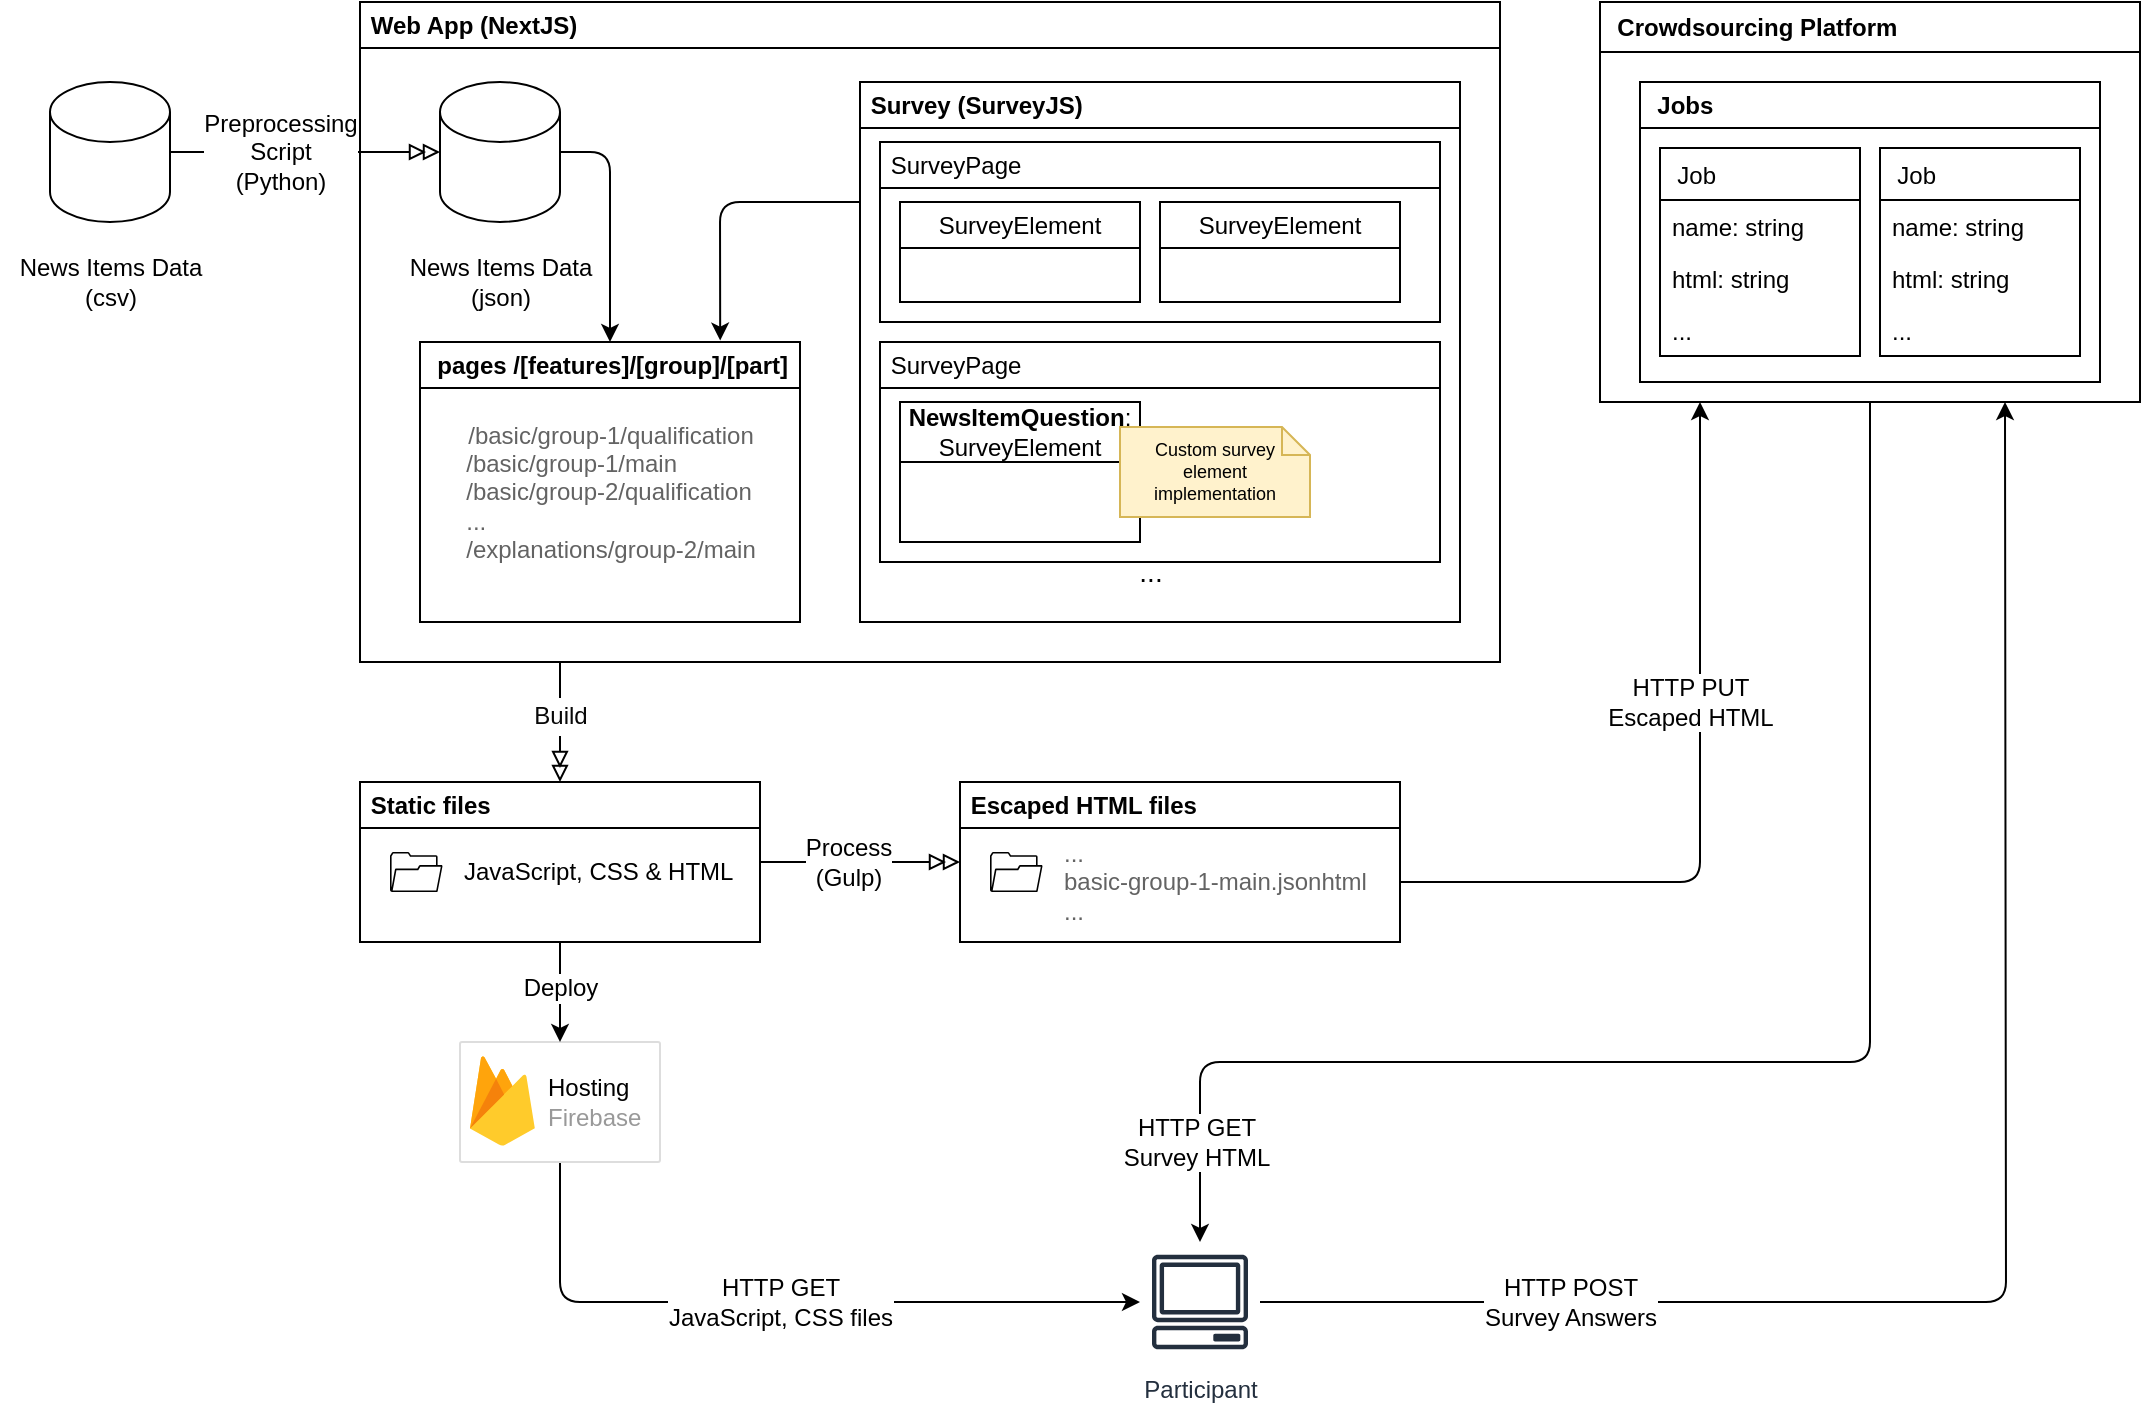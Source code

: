 <mxfile>
    <diagram id="t5AuBy6BMTJjh7pPMlXW" name="Page-1">
        <mxGraphModel dx="1647" dy="1044" grid="1" gridSize="10" guides="1" tooltips="1" connect="1" arrows="1" fold="1" page="1" pageScale="1" pageWidth="1100" pageHeight="850" math="0" shadow="0">
            <root>
                <mxCell id="0"/>
                <mxCell id="1" parent="0"/>
                <mxCell id="100" style="edgeStyle=none;html=1;fontFamily=Helvetica;fontSize=12;fontColor=#000000;endArrow=classic;endFill=1;" edge="1" parent="1" source="14" target="76">
                    <mxGeometry relative="1" as="geometry">
                        <Array as="points">
                            <mxPoint x="295" y="735"/>
                        </Array>
                    </mxGeometry>
                </mxCell>
                <mxCell id="14" value="" style="strokeColor=#dddddd;shadow=0;strokeWidth=1;rounded=1;absoluteArcSize=1;arcSize=2;" vertex="1" parent="1">
                    <mxGeometry x="245" y="605" width="100" height="60" as="geometry"/>
                </mxCell>
                <mxCell id="15" value="&lt;font color=&quot;#000000&quot;&gt;Hosting&lt;/font&gt;&lt;br&gt;Firebase" style="sketch=0;dashed=0;connectable=0;html=1;fillColor=#5184F3;strokeColor=none;shape=mxgraph.gcp2.firebase;part=1;labelPosition=right;verticalLabelPosition=middle;align=left;verticalAlign=middle;spacingLeft=5;fontColor=#999999;fontSize=12;" vertex="1" parent="14">
                    <mxGeometry width="32.4" height="45" relative="1" as="geometry">
                        <mxPoint x="5" y="7" as="offset"/>
                    </mxGeometry>
                </mxCell>
                <mxCell id="41" style="edgeStyle=none;html=1;fontSize=12;fontColor=#636363;endArrow=doubleBlock;endFill=0;entryX=0.5;entryY=0;entryDx=0;entryDy=0;" edge="1" parent="1" target="65">
                    <mxGeometry relative="1" as="geometry">
                        <mxPoint x="480" y="485" as="targetPoint"/>
                        <mxPoint x="295" y="415" as="sourcePoint"/>
                    </mxGeometry>
                </mxCell>
                <mxCell id="42" value="&lt;div style=&quot;font-weight: normal; font-size: 12px; line-height: 19px;&quot;&gt;&lt;span style=&quot;font-size: 12px;&quot;&gt;Build&lt;/span&gt;&lt;/div&gt;" style="edgeLabel;html=1;align=center;verticalAlign=middle;resizable=0;points=[];fontSize=12;fontColor=#080808;fontStyle=1;labelBackgroundColor=default;" vertex="1" connectable="0" parent="41">
                    <mxGeometry x="-0.252" relative="1" as="geometry">
                        <mxPoint y="4" as="offset"/>
                    </mxGeometry>
                </mxCell>
                <mxCell id="16" value="&amp;nbsp;Web App (NextJS)" style="swimlane;whiteSpace=wrap;html=1;collapsible=0;align=left;" vertex="1" parent="1">
                    <mxGeometry x="195" y="85" width="570" height="330" as="geometry"/>
                </mxCell>
                <mxCell id="5" value="News Items Data&lt;br&gt;(json)" style="text;html=1;align=center;verticalAlign=middle;resizable=0;points=[];autosize=1;strokeColor=none;fillColor=none;" vertex="1" parent="16">
                    <mxGeometry x="15" y="120" width="110" height="40" as="geometry"/>
                </mxCell>
                <mxCell id="39" style="edgeStyle=none;html=1;entryX=0.79;entryY=-0.005;entryDx=0;entryDy=0;fontSize=12;endArrow=classic;endFill=1;entryPerimeter=0;" edge="1" parent="16" target="35">
                    <mxGeometry relative="1" as="geometry">
                        <mxPoint x="250" y="100" as="sourcePoint"/>
                        <Array as="points">
                            <mxPoint x="180" y="100"/>
                        </Array>
                    </mxGeometry>
                </mxCell>
                <mxCell id="17" value="&amp;nbsp;Survey (SurveyJS)" style="swimlane;whiteSpace=wrap;html=1;collapsible=0;align=left;" vertex="1" parent="16">
                    <mxGeometry x="250" y="40" width="300" height="270" as="geometry">
                        <mxRectangle x="330" y="180" width="150" height="30" as="alternateBounds"/>
                    </mxGeometry>
                </mxCell>
                <mxCell id="19" value="&amp;nbsp;SurveyPage" style="swimlane;whiteSpace=wrap;html=1;align=left;swimlaneLine=1;swimlaneHead=1;allowArrows=1;collapsible=0;fontStyle=0" vertex="1" parent="17">
                    <mxGeometry x="10" y="30" width="280" height="90" as="geometry"/>
                </mxCell>
                <mxCell id="24" value="SurveyElement" style="swimlane;whiteSpace=wrap;html=1;fontSize=12;expand=1;collapsible=0;fontStyle=0" vertex="1" parent="19">
                    <mxGeometry x="140" y="30" width="120" height="50" as="geometry"/>
                </mxCell>
                <mxCell id="23" value="SurveyElement" style="swimlane;whiteSpace=wrap;html=1;fontSize=12;expand=1;collapsible=0;fontStyle=0" vertex="1" parent="19">
                    <mxGeometry x="10" y="30" width="120" height="50" as="geometry"/>
                </mxCell>
                <mxCell id="20" value="&amp;nbsp;SurveyPage" style="swimlane;whiteSpace=wrap;html=1;align=left;swimlaneLine=1;swimlaneHead=1;allowArrows=1;collapsible=0;fontStyle=0" vertex="1" parent="17">
                    <mxGeometry x="10" y="130" width="280" height="110" as="geometry"/>
                </mxCell>
                <mxCell id="26" value="&lt;b&gt;NewsItemQuestion&lt;/b&gt;: SurveyElement" style="swimlane;whiteSpace=wrap;html=1;fontSize=12;expand=1;collapsible=0;fontStyle=0;startSize=30;" vertex="1" parent="20">
                    <mxGeometry x="10" y="30" width="120" height="70" as="geometry"/>
                </mxCell>
                <mxCell id="25" value="..." style="text;html=1;align=center;verticalAlign=middle;resizable=0;points=[];autosize=1;strokeColor=none;fillColor=none;fontSize=12;" vertex="1" parent="20">
                    <mxGeometry x="190" y="40" width="30" height="30" as="geometry"/>
                </mxCell>
                <mxCell id="32" value="Custom survey element implementation" style="shape=note2;boundedLbl=1;whiteSpace=wrap;html=1;size=14;verticalAlign=middle;align=center;fontSize=9;fillColor=#fff2cc;strokeColor=#d6b656;" vertex="1" parent="20">
                    <mxGeometry x="120" y="42.5" width="95" height="45" as="geometry"/>
                </mxCell>
                <mxCell id="22" value="..." style="text;html=1;align=center;verticalAlign=middle;resizable=0;points=[];autosize=1;strokeColor=none;fillColor=none;fontSize=14;" vertex="1" parent="17">
                    <mxGeometry x="125" y="230" width="40" height="30" as="geometry"/>
                </mxCell>
                <mxCell id="36" style="edgeStyle=none;html=1;entryX=0.5;entryY=0;entryDx=0;entryDy=0;fontSize=12;endArrow=classic;endFill=1;" edge="1" parent="16" source="4" target="35">
                    <mxGeometry relative="1" as="geometry">
                        <Array as="points">
                            <mxPoint x="125" y="75"/>
                        </Array>
                    </mxGeometry>
                </mxCell>
                <mxCell id="4" value="" style="shape=cylinder3;whiteSpace=wrap;html=1;boundedLbl=1;backgroundOutline=1;size=15;" vertex="1" parent="16">
                    <mxGeometry x="40" y="40" width="60" height="70" as="geometry"/>
                </mxCell>
                <mxCell id="35" value="&amp;nbsp; pages /[features]/[group]/[part]" style="swimlane;whiteSpace=wrap;html=1;fontSize=12;collapsible=0;align=left;" vertex="1" parent="16">
                    <mxGeometry x="30" y="170" width="190" height="140" as="geometry"/>
                </mxCell>
                <mxCell id="40" value="/basic/group-1/qualification&lt;br&gt;&lt;div style=&quot;text-align: left;&quot;&gt;&lt;span style=&quot;background-color: initial;&quot;&gt;/basic/group-1/main&lt;/span&gt;&lt;/div&gt;&lt;div style=&quot;text-align: left;&quot;&gt;&lt;span style=&quot;background-color: initial;&quot;&gt;/basic/group-2/qualification&lt;/span&gt;&lt;/div&gt;&lt;div style=&quot;text-align: left;&quot;&gt;...&lt;/div&gt;&lt;div style=&quot;text-align: left;&quot;&gt;/explanations/group-2/main&lt;/div&gt;" style="text;html=1;align=center;verticalAlign=middle;resizable=0;points=[];autosize=1;strokeColor=none;fillColor=none;fontSize=12;fontColor=#636363;" vertex="1" parent="35">
                    <mxGeometry x="10" y="30" width="170" height="90" as="geometry"/>
                </mxCell>
                <mxCell id="31" value="" style="group" vertex="1" connectable="0" parent="1">
                    <mxGeometry x="15" y="125" width="110" height="120" as="geometry"/>
                </mxCell>
                <mxCell id="2" value="" style="shape=cylinder3;whiteSpace=wrap;html=1;boundedLbl=1;backgroundOutline=1;size=15;" vertex="1" parent="31">
                    <mxGeometry x="25" width="60" height="70" as="geometry"/>
                </mxCell>
                <mxCell id="3" value="News Items Data&lt;br&gt;(csv)" style="text;html=1;align=center;verticalAlign=middle;resizable=0;points=[];autosize=1;strokeColor=none;fillColor=none;" vertex="1" parent="31">
                    <mxGeometry y="80" width="110" height="40" as="geometry"/>
                </mxCell>
                <mxCell id="6" style="edgeStyle=none;html=1;endArrow=doubleBlock;endFill=0;" edge="1" parent="1" source="2" target="4">
                    <mxGeometry relative="1" as="geometry"/>
                </mxCell>
                <mxCell id="11" value="Preprocessing &lt;br style=&quot;font-size: 12px;&quot;&gt;Script&lt;br style=&quot;font-size: 12px;&quot;&gt;(Python)" style="edgeLabel;html=1;align=center;verticalAlign=middle;resizable=0;points=[];fontSize=12;" vertex="1" connectable="0" parent="6">
                    <mxGeometry x="-0.213" y="-1" relative="1" as="geometry">
                        <mxPoint x="2" y="-1" as="offset"/>
                    </mxGeometry>
                </mxCell>
                <mxCell id="78" style="edgeStyle=none;html=1;entryX=0.5;entryY=0;entryDx=0;entryDy=0;fontFamily=Helvetica;fontSize=12;fontColor=#000000;endArrow=classic;endFill=1;" edge="1" parent="1" source="65" target="14">
                    <mxGeometry relative="1" as="geometry"/>
                </mxCell>
                <mxCell id="79" value="Deploy" style="edgeLabel;html=1;align=center;verticalAlign=middle;resizable=0;points=[];fontSize=12;fontFamily=Helvetica;fontColor=#000000;" vertex="1" connectable="0" parent="78">
                    <mxGeometry x="0.24" y="1" relative="1" as="geometry">
                        <mxPoint x="-1" y="-8" as="offset"/>
                    </mxGeometry>
                </mxCell>
                <mxCell id="83" style="edgeStyle=none;html=1;entryX=0;entryY=0.5;entryDx=0;entryDy=0;fontFamily=Helvetica;fontSize=12;fontColor=#000000;endArrow=doubleBlock;endFill=0;" edge="1" parent="1" source="65" target="80">
                    <mxGeometry relative="1" as="geometry"/>
                </mxCell>
                <mxCell id="84" value="Process&lt;br&gt;(Gulp)" style="edgeLabel;html=1;align=center;verticalAlign=middle;resizable=0;points=[];fontSize=12;fontFamily=Helvetica;fontColor=#000000;" vertex="1" connectable="0" parent="83">
                    <mxGeometry x="-0.301" y="-2" relative="1" as="geometry">
                        <mxPoint x="9" y="-2" as="offset"/>
                    </mxGeometry>
                </mxCell>
                <mxCell id="65" value="&amp;nbsp;Static files" style="swimlane;whiteSpace=wrap;html=1;labelBackgroundColor=none;fontFamily=Helvetica;fontSize=12;fontColor=#000000;fillColor=default;align=left;collapsible=0;" vertex="1" parent="1">
                    <mxGeometry x="195" y="475" width="200" height="80" as="geometry"/>
                </mxCell>
                <mxCell id="67" value="" style="sketch=0;pointerEvents=1;shadow=0;dashed=0;html=1;strokeColor=none;fillColor=#000000;aspect=fixed;labelPosition=center;verticalLabelPosition=bottom;verticalAlign=top;align=center;outlineConnect=0;shape=mxgraph.vvd.folder;labelBackgroundColor=none;fontFamily=Helvetica;fontSize=12;fontColor=#000000;" vertex="1" parent="65">
                    <mxGeometry x="15" y="35" width="26.31" height="20" as="geometry"/>
                </mxCell>
                <mxCell id="69" value="JavaScript, CSS &amp;amp; HTML" style="text;html=1;align=left;verticalAlign=middle;resizable=0;points=[];autosize=1;strokeColor=none;fillColor=none;fontSize=12;fontFamily=Helvetica;fontColor=#000000;labelBackgroundColor=none;" vertex="1" parent="65">
                    <mxGeometry x="50" y="30" width="160" height="30" as="geometry"/>
                </mxCell>
                <mxCell id="104" style="edgeStyle=none;html=1;entryX=0.75;entryY=1;entryDx=0;entryDy=0;fontFamily=Helvetica;fontSize=12;fontColor=#000000;endArrow=classic;endFill=1;" edge="1" parent="1" source="76" target="77">
                    <mxGeometry relative="1" as="geometry">
                        <Array as="points">
                            <mxPoint x="1018" y="735"/>
                        </Array>
                    </mxGeometry>
                </mxCell>
                <mxCell id="105" value="HTTP POST&lt;br&gt;Survey Answers" style="edgeLabel;html=1;align=center;verticalAlign=middle;resizable=0;points=[];fontSize=12;fontFamily=Helvetica;fontColor=#000000;" vertex="1" connectable="0" parent="104">
                    <mxGeometry x="-0.623" y="-5" relative="1" as="geometry">
                        <mxPoint y="-5" as="offset"/>
                    </mxGeometry>
                </mxCell>
                <mxCell id="76" value="Participant" style="sketch=0;outlineConnect=0;fontColor=#232F3E;gradientColor=none;strokeColor=#232F3E;fillColor=none;dashed=0;verticalLabelPosition=bottom;verticalAlign=top;align=center;fontSize=12;fontStyle=0;aspect=fixed;shape=mxgraph.aws4.resourceIcon;resIcon=mxgraph.aws4.client;labelBackgroundColor=none;strokeWidth=1;fontFamily=Helvetica;labelBorderColor=none;html=1;" vertex="1" parent="1">
                    <mxGeometry x="585" y="705" width="60" height="60" as="geometry"/>
                </mxCell>
                <mxCell id="102" style="edgeStyle=none;html=1;fontFamily=Helvetica;fontSize=12;fontColor=#000000;endArrow=classic;endFill=1;" edge="1" parent="1" source="77" target="76">
                    <mxGeometry relative="1" as="geometry">
                        <Array as="points">
                            <mxPoint x="950" y="615"/>
                            <mxPoint x="615" y="615"/>
                        </Array>
                    </mxGeometry>
                </mxCell>
                <mxCell id="103" value="HTTP GET&lt;br&gt;Survey HTML" style="edgeLabel;html=1;align=center;verticalAlign=middle;resizable=0;points=[];fontSize=12;fontFamily=Helvetica;fontColor=#000000;" vertex="1" connectable="0" parent="102">
                    <mxGeometry x="0.866" y="-2" relative="1" as="geometry">
                        <mxPoint as="offset"/>
                    </mxGeometry>
                </mxCell>
                <mxCell id="77" value="&amp;nbsp; Crowdsourcing Platform" style="swimlane;whiteSpace=wrap;html=1;labelBackgroundColor=none;strokeColor=default;strokeWidth=1;fontFamily=Helvetica;fontSize=12;fontColor=#000000;fillColor=none;expand=1;collapsible=0;align=left;startSize=25;" vertex="1" parent="1">
                    <mxGeometry x="815" y="85" width="270" height="200" as="geometry"/>
                </mxCell>
                <mxCell id="86" value="&amp;nbsp; Jobs" style="swimlane;whiteSpace=wrap;html=1;shadow=0;labelBackgroundColor=none;strokeColor=default;strokeWidth=1;fontFamily=Helvetica;fontSize=12;fontColor=#000000;fillColor=none;collapsible=0;align=left;" vertex="1" parent="77">
                    <mxGeometry x="20" y="40" width="230" height="150" as="geometry"/>
                </mxCell>
                <mxCell id="90" value="  Job" style="swimlane;fontStyle=0;childLayout=stackLayout;horizontal=1;startSize=26;fillColor=none;horizontalStack=0;resizeParent=1;resizeParentMax=0;resizeLast=0;collapsible=0;marginBottom=0;shadow=0;labelBackgroundColor=none;strokeColor=default;strokeWidth=1;fontFamily=Helvetica;fontSize=12;fontColor=#000000;align=left;" vertex="1" parent="86">
                    <mxGeometry x="10" y="33" width="100" height="104" as="geometry"/>
                </mxCell>
                <mxCell id="91" value="name: string" style="text;strokeColor=none;fillColor=none;align=left;verticalAlign=top;spacingLeft=4;spacingRight=4;overflow=hidden;rotatable=0;points=[[0,0.5],[1,0.5]];portConstraint=eastwest;shadow=0;labelBackgroundColor=none;strokeWidth=1;fontFamily=Helvetica;fontSize=12;fontColor=#000000;" vertex="1" parent="90">
                    <mxGeometry y="26" width="100" height="26" as="geometry"/>
                </mxCell>
                <mxCell id="92" value="html: string" style="text;strokeColor=none;fillColor=none;align=left;verticalAlign=top;spacingLeft=4;spacingRight=4;overflow=hidden;rotatable=0;points=[[0,0.5],[1,0.5]];portConstraint=eastwest;shadow=0;labelBackgroundColor=none;strokeWidth=1;fontFamily=Helvetica;fontSize=12;fontColor=#000000;" vertex="1" parent="90">
                    <mxGeometry y="52" width="100" height="26" as="geometry"/>
                </mxCell>
                <mxCell id="93" value="..." style="text;strokeColor=none;fillColor=none;align=left;verticalAlign=top;spacingLeft=4;spacingRight=4;overflow=hidden;rotatable=0;points=[[0,0.5],[1,0.5]];portConstraint=eastwest;shadow=0;labelBackgroundColor=none;strokeWidth=1;fontFamily=Helvetica;fontSize=12;fontColor=#000000;" vertex="1" parent="90">
                    <mxGeometry y="78" width="100" height="26" as="geometry"/>
                </mxCell>
                <mxCell id="94" value="  Job" style="swimlane;fontStyle=0;childLayout=stackLayout;horizontal=1;startSize=26;fillColor=none;horizontalStack=0;resizeParent=1;resizeParentMax=0;resizeLast=0;collapsible=0;marginBottom=0;shadow=0;labelBackgroundColor=none;strokeColor=default;strokeWidth=1;fontFamily=Helvetica;fontSize=12;fontColor=#000000;align=left;" vertex="1" parent="86">
                    <mxGeometry x="120" y="33" width="100" height="104" as="geometry"/>
                </mxCell>
                <mxCell id="95" value="name: string" style="text;strokeColor=none;fillColor=none;align=left;verticalAlign=top;spacingLeft=4;spacingRight=4;overflow=hidden;rotatable=0;points=[[0,0.5],[1,0.5]];portConstraint=eastwest;shadow=0;labelBackgroundColor=none;strokeWidth=1;fontFamily=Helvetica;fontSize=12;fontColor=#000000;" vertex="1" parent="94">
                    <mxGeometry y="26" width="100" height="26" as="geometry"/>
                </mxCell>
                <mxCell id="96" value="html: string" style="text;strokeColor=none;fillColor=none;align=left;verticalAlign=top;spacingLeft=4;spacingRight=4;overflow=hidden;rotatable=0;points=[[0,0.5],[1,0.5]];portConstraint=eastwest;shadow=0;labelBackgroundColor=none;strokeWidth=1;fontFamily=Helvetica;fontSize=12;fontColor=#000000;" vertex="1" parent="94">
                    <mxGeometry y="52" width="100" height="26" as="geometry"/>
                </mxCell>
                <mxCell id="97" value="..." style="text;strokeColor=none;fillColor=none;align=left;verticalAlign=top;spacingLeft=4;spacingRight=4;overflow=hidden;rotatable=0;points=[[0,0.5],[1,0.5]];portConstraint=eastwest;shadow=0;labelBackgroundColor=none;strokeWidth=1;fontFamily=Helvetica;fontSize=12;fontColor=#000000;" vertex="1" parent="94">
                    <mxGeometry y="78" width="100" height="26" as="geometry"/>
                </mxCell>
                <mxCell id="108" value="" style="shape=image;verticalLabelPosition=bottom;labelBackgroundColor=default;verticalAlign=top;aspect=fixed;imageAspect=0;image=https://dashboard-staging.crowdee.com/assets/img/Crowdee.svg;" vertex="1" parent="77">
                    <mxGeometry x="187" y="3" width="74.29" height="20" as="geometry"/>
                </mxCell>
                <mxCell id="80" value="&amp;nbsp;Escaped HTML files" style="swimlane;whiteSpace=wrap;html=1;labelBackgroundColor=none;fontFamily=Helvetica;fontSize=12;fontColor=#000000;fillColor=default;align=left;collapsible=0;" vertex="1" parent="1">
                    <mxGeometry x="495" y="475" width="220" height="80" as="geometry"/>
                </mxCell>
                <mxCell id="81" value="" style="sketch=0;pointerEvents=1;shadow=0;dashed=0;html=1;strokeColor=none;fillColor=#000000;aspect=fixed;labelPosition=center;verticalLabelPosition=bottom;verticalAlign=top;align=center;outlineConnect=0;shape=mxgraph.vvd.folder;labelBackgroundColor=none;fontFamily=Helvetica;fontSize=12;fontColor=#000000;" vertex="1" parent="80">
                    <mxGeometry x="15" y="35" width="26.31" height="20" as="geometry"/>
                </mxCell>
                <mxCell id="85" value="...&lt;br&gt;basic-group-1-main.jsonhtml&lt;br&gt;..." style="text;html=1;align=left;verticalAlign=middle;resizable=0;points=[];autosize=1;strokeColor=none;fillColor=none;fontSize=12;fontFamily=Helvetica;fontColor=#636363;labelBackgroundColor=none;" vertex="1" parent="80">
                    <mxGeometry x="50" y="20" width="170" height="60" as="geometry"/>
                </mxCell>
                <mxCell id="98" style="edgeStyle=none;html=1;fontFamily=Helvetica;fontSize=12;fontColor=#000000;endArrow=classic;endFill=1;" edge="1" parent="1" source="85">
                    <mxGeometry relative="1" as="geometry">
                        <mxPoint x="865" y="285" as="targetPoint"/>
                        <Array as="points">
                            <mxPoint x="865" y="525"/>
                        </Array>
                    </mxGeometry>
                </mxCell>
                <mxCell id="99" value="HTTP PUT&lt;br&gt;Escaped HTML" style="text;html=1;align=center;verticalAlign=middle;resizable=0;points=[];autosize=1;strokeColor=none;fillColor=none;fontSize=12;fontFamily=Helvetica;fontColor=#000000;labelBackgroundColor=default;" vertex="1" parent="1">
                    <mxGeometry x="805" y="415" width="110" height="40" as="geometry"/>
                </mxCell>
                <mxCell id="101" value="HTTP GET&lt;br&gt;JavaScript, CSS files" style="text;html=1;align=center;verticalAlign=middle;resizable=0;points=[];autosize=1;strokeColor=none;fillColor=none;fontSize=12;fontFamily=Helvetica;fontColor=#000000;labelBackgroundColor=default;" vertex="1" parent="1">
                    <mxGeometry x="335" y="715" width="140" height="40" as="geometry"/>
                </mxCell>
            </root>
        </mxGraphModel>
    </diagram>
</mxfile>